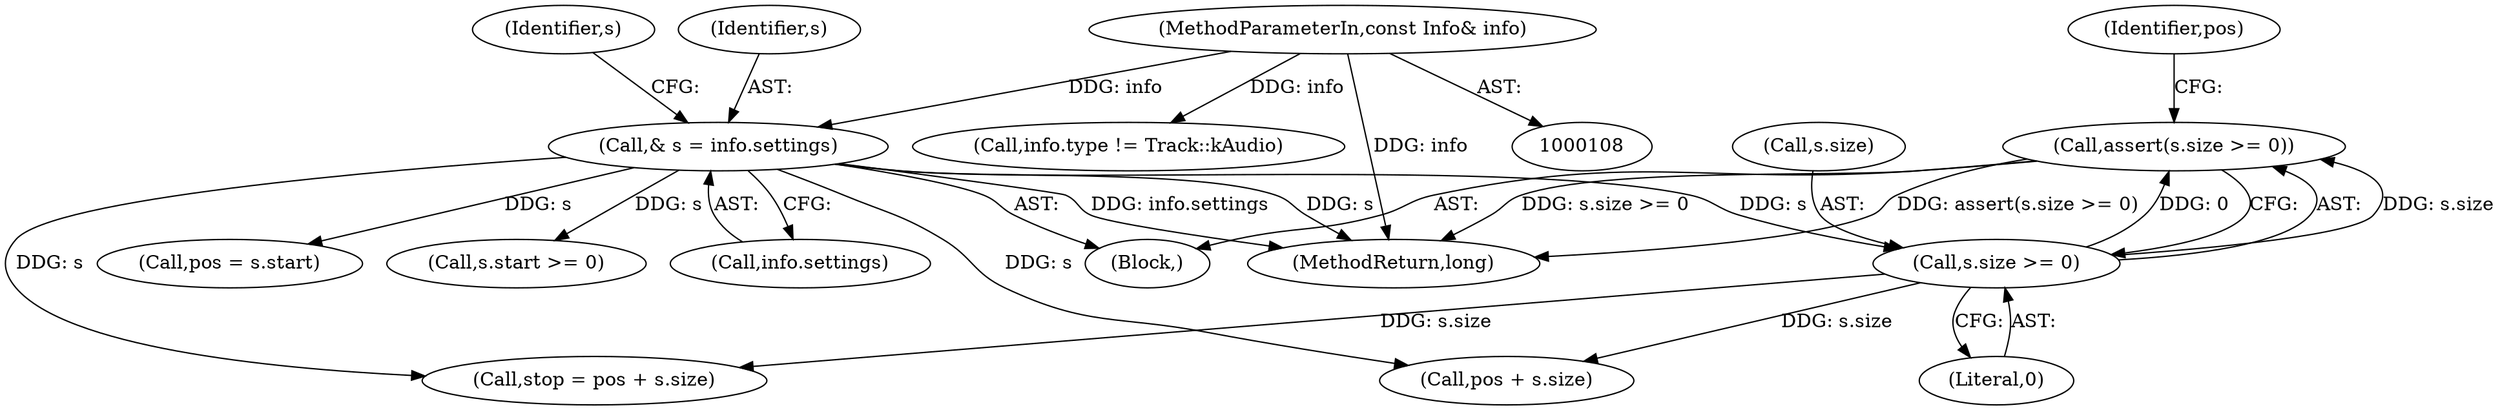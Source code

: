 digraph "1_Android_04839626ed859623901ebd3a5fd483982186b59d_169@API" {
"1000146" [label="(Call,assert(s.size >= 0))"];
"1000147" [label="(Call,s.size >= 0)"];
"1000135" [label="(Call,& s = info.settings)"];
"1000110" [label="(MethodParameterIn,const Info& info)"];
"1000165" [label="(Call,pos + s.size)"];
"1000322" [label="(MethodReturn,long)"];
"1000148" [label="(Call,s.size)"];
"1000110" [label="(MethodParameterIn,const Info& info)"];
"1000146" [label="(Call,assert(s.size >= 0))"];
"1000136" [label="(Identifier,s)"];
"1000135" [label="(Call,& s = info.settings)"];
"1000153" [label="(Call,pos = s.start)"];
"1000147" [label="(Call,s.size >= 0)"];
"1000143" [label="(Identifier,s)"];
"1000141" [label="(Call,s.start >= 0)"];
"1000137" [label="(Call,info.settings)"];
"1000121" [label="(Call,info.type != Track::kAudio)"];
"1000114" [label="(Block,)"];
"1000154" [label="(Identifier,pos)"];
"1000151" [label="(Literal,0)"];
"1000163" [label="(Call,stop = pos + s.size)"];
"1000146" -> "1000114"  [label="AST: "];
"1000146" -> "1000147"  [label="CFG: "];
"1000147" -> "1000146"  [label="AST: "];
"1000154" -> "1000146"  [label="CFG: "];
"1000146" -> "1000322"  [label="DDG: assert(s.size >= 0)"];
"1000146" -> "1000322"  [label="DDG: s.size >= 0"];
"1000147" -> "1000146"  [label="DDG: s.size"];
"1000147" -> "1000146"  [label="DDG: 0"];
"1000147" -> "1000151"  [label="CFG: "];
"1000148" -> "1000147"  [label="AST: "];
"1000151" -> "1000147"  [label="AST: "];
"1000135" -> "1000147"  [label="DDG: s"];
"1000147" -> "1000163"  [label="DDG: s.size"];
"1000147" -> "1000165"  [label="DDG: s.size"];
"1000135" -> "1000114"  [label="AST: "];
"1000135" -> "1000137"  [label="CFG: "];
"1000136" -> "1000135"  [label="AST: "];
"1000137" -> "1000135"  [label="AST: "];
"1000143" -> "1000135"  [label="CFG: "];
"1000135" -> "1000322"  [label="DDG: s"];
"1000135" -> "1000322"  [label="DDG: info.settings"];
"1000110" -> "1000135"  [label="DDG: info"];
"1000135" -> "1000141"  [label="DDG: s"];
"1000135" -> "1000153"  [label="DDG: s"];
"1000135" -> "1000163"  [label="DDG: s"];
"1000135" -> "1000165"  [label="DDG: s"];
"1000110" -> "1000108"  [label="AST: "];
"1000110" -> "1000322"  [label="DDG: info"];
"1000110" -> "1000121"  [label="DDG: info"];
}
